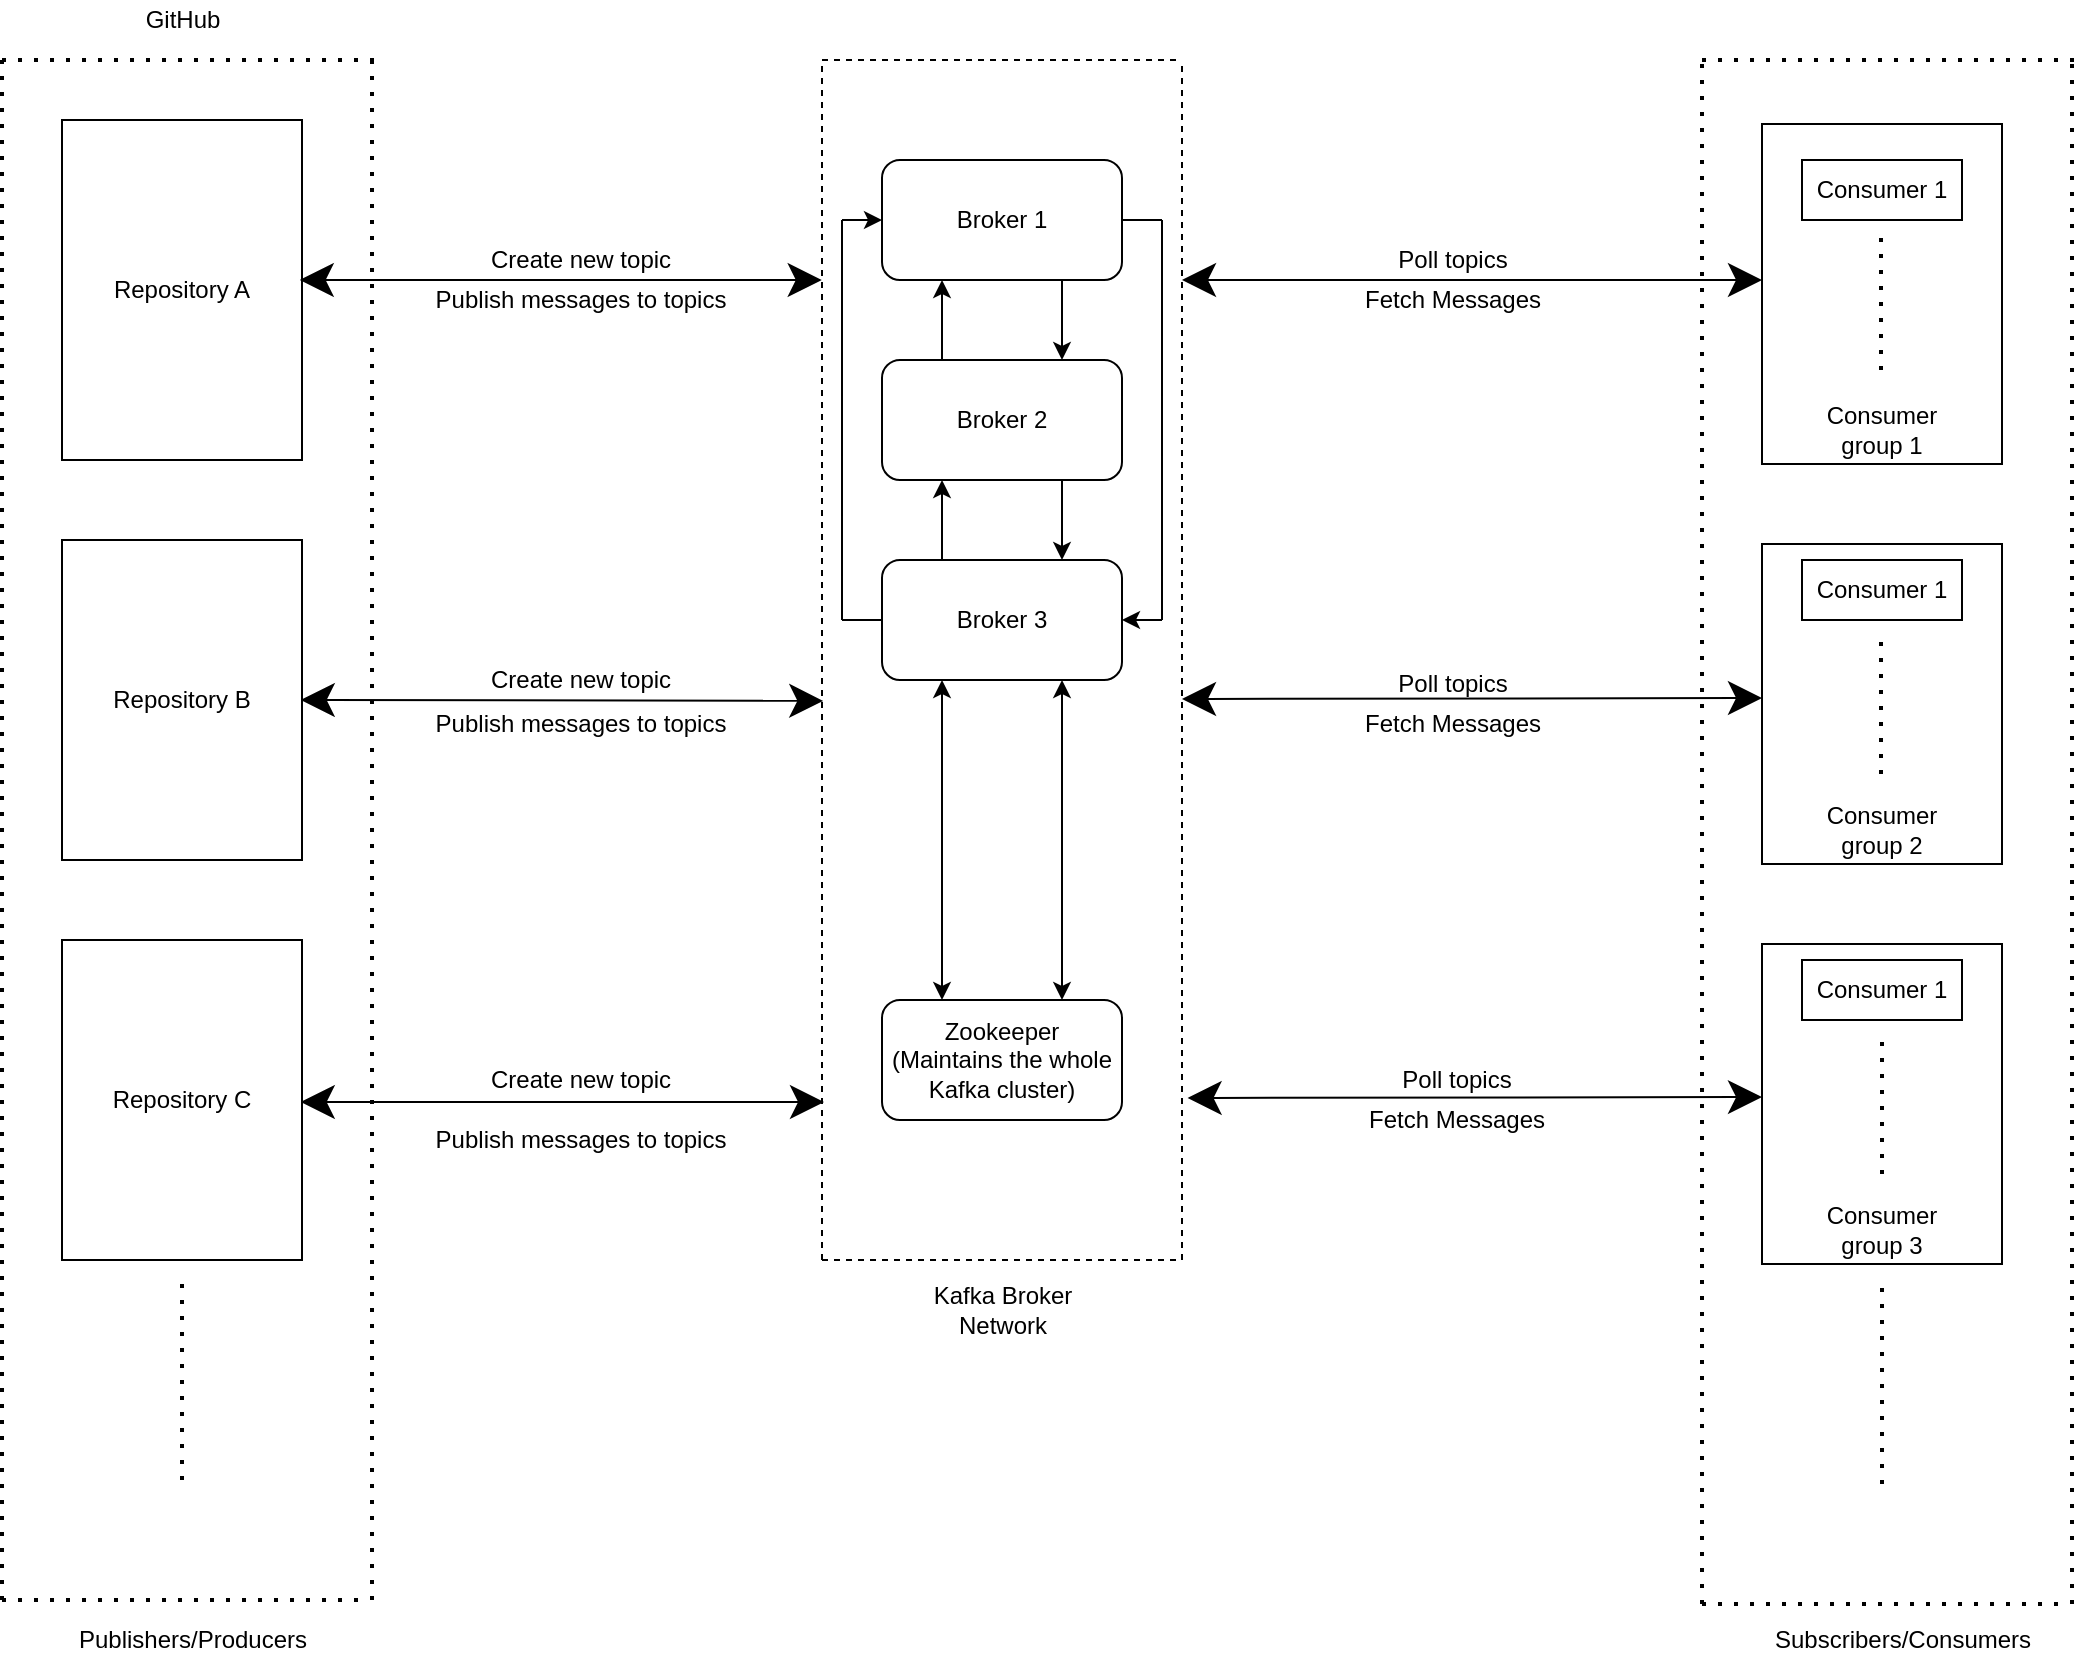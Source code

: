 <mxfile version="15.7.4" type="device"><diagram id="5i_JeaVVoth2f6koDLTo" name="Page-1"><mxGraphModel dx="946" dy="650" grid="1" gridSize="10" guides="1" tooltips="1" connect="1" arrows="1" fold="1" page="1" pageScale="1" pageWidth="1100" pageHeight="850" math="0" shadow="0"><root><mxCell id="0"/><mxCell id="1" parent="0"/><mxCell id="8Oj2IK2HhneeiTwUoJJP-1" value="Repository A" style="rounded=0;whiteSpace=wrap;html=1;hachureGap=4;pointerEvents=0;" parent="1" vertex="1"><mxGeometry x="60" y="70" width="120" height="170" as="geometry"/></mxCell><mxCell id="8Oj2IK2HhneeiTwUoJJP-2" value="Repository B" style="rounded=0;whiteSpace=wrap;html=1;hachureGap=4;pointerEvents=0;" parent="1" vertex="1"><mxGeometry x="60" y="280" width="120" height="160" as="geometry"/></mxCell><mxCell id="8Oj2IK2HhneeiTwUoJJP-3" value="Repository C" style="rounded=0;whiteSpace=wrap;html=1;hachureGap=4;pointerEvents=0;" parent="1" vertex="1"><mxGeometry x="60" y="480" width="120" height="160" as="geometry"/></mxCell><mxCell id="8Oj2IK2HhneeiTwUoJJP-5" value="" style="endArrow=none;dashed=1;html=1;dashPattern=1 3;strokeWidth=2;startSize=14;endSize=14;sourcePerimeterSpacing=8;targetPerimeterSpacing=8;" parent="1" edge="1"><mxGeometry width="50" height="50" relative="1" as="geometry"><mxPoint x="30" y="810" as="sourcePoint"/><mxPoint x="30" y="40" as="targetPoint"/></mxGeometry></mxCell><mxCell id="8Oj2IK2HhneeiTwUoJJP-6" value="" style="endArrow=none;dashed=1;html=1;dashPattern=1 3;strokeWidth=2;startSize=14;endSize=14;sourcePerimeterSpacing=8;targetPerimeterSpacing=8;" parent="1" edge="1"><mxGeometry width="50" height="50" relative="1" as="geometry"><mxPoint x="215" y="810" as="sourcePoint"/><mxPoint x="215" y="35" as="targetPoint"/></mxGeometry></mxCell><mxCell id="8Oj2IK2HhneeiTwUoJJP-7" value="" style="endArrow=none;dashed=1;html=1;dashPattern=1 3;strokeWidth=2;startSize=14;endSize=14;sourcePerimeterSpacing=8;targetPerimeterSpacing=8;" parent="1" edge="1"><mxGeometry width="50" height="50" relative="1" as="geometry"><mxPoint x="30" y="810" as="sourcePoint"/><mxPoint x="210" y="810" as="targetPoint"/></mxGeometry></mxCell><mxCell id="8Oj2IK2HhneeiTwUoJJP-8" value="" style="endArrow=none;dashed=1;html=1;dashPattern=1 3;strokeWidth=2;startSize=14;endSize=14;sourcePerimeterSpacing=8;targetPerimeterSpacing=8;" parent="1" edge="1"><mxGeometry width="50" height="50" relative="1" as="geometry"><mxPoint x="30" y="40" as="sourcePoint"/><mxPoint x="220" y="40" as="targetPoint"/></mxGeometry></mxCell><mxCell id="8Oj2IK2HhneeiTwUoJJP-10" value="" style="endArrow=none;dashed=1;html=1;dashPattern=1 3;strokeWidth=2;startSize=14;endSize=14;sourcePerimeterSpacing=8;targetPerimeterSpacing=8;" parent="1" edge="1"><mxGeometry width="50" height="50" relative="1" as="geometry"><mxPoint x="120" y="750" as="sourcePoint"/><mxPoint x="120" y="650" as="targetPoint"/></mxGeometry></mxCell><mxCell id="8Oj2IK2HhneeiTwUoJJP-20" value="Publishers/Producers" style="text;html=1;align=center;verticalAlign=middle;resizable=0;points=[];autosize=1;strokeColor=none;fillColor=none;" parent="1" vertex="1"><mxGeometry x="60" y="820" width="130" height="20" as="geometry"/></mxCell><mxCell id="7ZJ3vps3jO-rXdewmhwM-4" value="" style="endArrow=classic;startArrow=classic;html=1;startSize=14;endSize=14;sourcePerimeterSpacing=8;targetPerimeterSpacing=8;" parent="1" edge="1"><mxGeometry width="50" height="50" relative="1" as="geometry"><mxPoint x="178.87" y="150" as="sourcePoint"/><mxPoint x="439.87" y="150" as="targetPoint"/></mxGeometry></mxCell><mxCell id="7ZJ3vps3jO-rXdewmhwM-5" value="" style="endArrow=classic;startArrow=classic;html=1;startSize=14;endSize=14;sourcePerimeterSpacing=8;targetPerimeterSpacing=8;entryX=0.007;entryY=0.194;entryDx=0;entryDy=0;entryPerimeter=0;" parent="1" edge="1"><mxGeometry width="50" height="50" relative="1" as="geometry"><mxPoint x="179.37" y="360" as="sourcePoint"/><mxPoint x="440.63" y="360.44" as="targetPoint"/></mxGeometry></mxCell><mxCell id="7ZJ3vps3jO-rXdewmhwM-6" value="" style="endArrow=classic;startArrow=classic;html=1;startSize=14;endSize=14;sourcePerimeterSpacing=8;targetPerimeterSpacing=8;" parent="1" edge="1"><mxGeometry width="50" height="50" relative="1" as="geometry"><mxPoint x="179.37" y="561" as="sourcePoint"/><mxPoint x="441" y="561" as="targetPoint"/></mxGeometry></mxCell><mxCell id="7ZJ3vps3jO-rXdewmhwM-7" value="Create new topic" style="text;html=1;align=center;verticalAlign=middle;resizable=0;points=[];autosize=1;strokeColor=none;fillColor=none;" parent="1" vertex="1"><mxGeometry x="263.87" y="130" width="110" height="20" as="geometry"/></mxCell><mxCell id="7ZJ3vps3jO-rXdewmhwM-8" value="Publish messages to topics" style="text;html=1;align=center;verticalAlign=middle;resizable=0;points=[];autosize=1;strokeColor=none;fillColor=none;" parent="1" vertex="1"><mxGeometry x="238.87" y="150" width="160" height="20" as="geometry"/></mxCell><mxCell id="7ZJ3vps3jO-rXdewmhwM-9" value="Create new topic" style="text;html=1;align=center;verticalAlign=middle;resizable=0;points=[];autosize=1;strokeColor=none;fillColor=none;" parent="1" vertex="1"><mxGeometry x="263.87" y="340" width="110" height="20" as="geometry"/></mxCell><mxCell id="7ZJ3vps3jO-rXdewmhwM-15" value="Publish messages to topics" style="text;html=1;align=center;verticalAlign=middle;resizable=0;points=[];autosize=1;strokeColor=none;fillColor=none;" parent="1" vertex="1"><mxGeometry x="238.87" y="362" width="160" height="20" as="geometry"/></mxCell><mxCell id="7ZJ3vps3jO-rXdewmhwM-16" value="Create new topic" style="text;html=1;align=center;verticalAlign=middle;resizable=0;points=[];autosize=1;strokeColor=none;fillColor=none;rotation=0;" parent="1" vertex="1"><mxGeometry x="263.87" y="540" width="110" height="20" as="geometry"/></mxCell><mxCell id="7ZJ3vps3jO-rXdewmhwM-30" value="" style="rounded=0;whiteSpace=wrap;html=1;hachureGap=4;pointerEvents=0;" parent="1" vertex="1"><mxGeometry x="910" y="72" width="120" height="170" as="geometry"/></mxCell><mxCell id="7ZJ3vps3jO-rXdewmhwM-31" value="&lt;span style=&quot;color: rgba(0 , 0 , 0 , 0) ; font-family: monospace ; font-size: 0px&quot;&gt;%3CmxGraphModel%3E%3Croot%3E%3CmxCell%20id%3D%220%22%2F%3E%3CmxCell%20id%3D%221%22%20parent%3D%220%22%2F%3E%3CmxCell%20id%3D%222%22%20value%3D%22Consumer%20group%201%22%20style%3D%22text%3Bhtml%3D1%3BstrokeColor%3Dnone%3BfillColor%3Dnone%3Balign%3Dcenter%3BverticalAlign%3Dmiddle%3BwhiteSpace%3Dwrap%3Brounded%3D0%3B%22%20vertex%3D%221%22%20parent%3D%221%22%3E%3CmxGeometry%20x%3D%22940%22%20y%3D%22205%22%20width%3D%2260%22%20height%3D%2230%22%20as%3D%22geometry%22%2F%3E%3C%2FmxCell%3E%3C%2Froot%3E%3C%2FmxGraphModel%3E&lt;/span&gt;" style="rounded=0;whiteSpace=wrap;html=1;hachureGap=4;pointerEvents=0;" parent="1" vertex="1"><mxGeometry x="910" y="282" width="120" height="160" as="geometry"/></mxCell><mxCell id="7ZJ3vps3jO-rXdewmhwM-32" value="" style="rounded=0;whiteSpace=wrap;html=1;hachureGap=4;pointerEvents=0;" parent="1" vertex="1"><mxGeometry x="910" y="482" width="120" height="160" as="geometry"/></mxCell><mxCell id="7ZJ3vps3jO-rXdewmhwM-33" value="" style="endArrow=none;dashed=1;html=1;dashPattern=1 3;strokeWidth=2;startSize=14;endSize=14;sourcePerimeterSpacing=8;targetPerimeterSpacing=8;" parent="1" edge="1"><mxGeometry width="50" height="50" relative="1" as="geometry"><mxPoint x="880" y="812" as="sourcePoint"/><mxPoint x="880" y="42" as="targetPoint"/></mxGeometry></mxCell><mxCell id="7ZJ3vps3jO-rXdewmhwM-34" value="" style="endArrow=none;dashed=1;html=1;dashPattern=1 3;strokeWidth=2;startSize=14;endSize=14;sourcePerimeterSpacing=8;targetPerimeterSpacing=8;" parent="1" edge="1"><mxGeometry width="50" height="50" relative="1" as="geometry"><mxPoint x="1065" y="812" as="sourcePoint"/><mxPoint x="1065" y="37" as="targetPoint"/></mxGeometry></mxCell><mxCell id="7ZJ3vps3jO-rXdewmhwM-35" value="" style="endArrow=none;dashed=1;html=1;dashPattern=1 3;strokeWidth=2;startSize=14;endSize=14;sourcePerimeterSpacing=8;targetPerimeterSpacing=8;" parent="1" edge="1"><mxGeometry width="50" height="50" relative="1" as="geometry"><mxPoint x="880" y="812" as="sourcePoint"/><mxPoint x="1060" y="812" as="targetPoint"/></mxGeometry></mxCell><mxCell id="7ZJ3vps3jO-rXdewmhwM-36" value="" style="endArrow=none;dashed=1;html=1;dashPattern=1 3;strokeWidth=2;startSize=14;endSize=14;sourcePerimeterSpacing=8;targetPerimeterSpacing=8;" parent="1" edge="1"><mxGeometry width="50" height="50" relative="1" as="geometry"><mxPoint x="970" y="752" as="sourcePoint"/><mxPoint x="970" y="652" as="targetPoint"/></mxGeometry></mxCell><mxCell id="7ZJ3vps3jO-rXdewmhwM-37" value="" style="endArrow=none;dashed=1;html=1;dashPattern=1 3;strokeWidth=2;startSize=14;endSize=14;sourcePerimeterSpacing=8;targetPerimeterSpacing=8;" parent="1" edge="1"><mxGeometry width="50" height="50" relative="1" as="geometry"><mxPoint x="880" y="40" as="sourcePoint"/><mxPoint x="1070" y="40" as="targetPoint"/></mxGeometry></mxCell><mxCell id="7ZJ3vps3jO-rXdewmhwM-38" value="Subscribers/Consumers" style="text;html=1;align=center;verticalAlign=middle;resizable=0;points=[];autosize=1;strokeColor=none;fillColor=none;" parent="1" vertex="1"><mxGeometry x="910" y="820" width="140" height="20" as="geometry"/></mxCell><mxCell id="7ZJ3vps3jO-rXdewmhwM-39" value="" style="endArrow=classic;startArrow=classic;html=1;startSize=14;endSize=14;sourcePerimeterSpacing=8;targetPerimeterSpacing=8;" parent="1" edge="1"><mxGeometry width="50" height="50" relative="1" as="geometry"><mxPoint x="620" y="150" as="sourcePoint"/><mxPoint x="910" y="150" as="targetPoint"/></mxGeometry></mxCell><mxCell id="7ZJ3vps3jO-rXdewmhwM-40" value="" style="endArrow=classic;startArrow=classic;html=1;startSize=14;endSize=14;sourcePerimeterSpacing=8;targetPerimeterSpacing=8;exitX=1;exitY=0.25;exitDx=0;exitDy=0;" parent="1" edge="1"><mxGeometry width="50" height="50" relative="1" as="geometry"><mxPoint x="620.0" y="359.5" as="sourcePoint"/><mxPoint x="910" y="359" as="targetPoint"/></mxGeometry></mxCell><mxCell id="7ZJ3vps3jO-rXdewmhwM-41" value="" style="endArrow=classic;startArrow=classic;html=1;startSize=14;endSize=14;sourcePerimeterSpacing=8;targetPerimeterSpacing=8;entryX=-0.015;entryY=0.862;entryDx=0;entryDy=0;entryPerimeter=0;" parent="1" edge="1"><mxGeometry width="50" height="50" relative="1" as="geometry"><mxPoint x="622.8" y="559" as="sourcePoint"/><mxPoint x="910" y="558.54" as="targetPoint"/></mxGeometry></mxCell><mxCell id="7ZJ3vps3jO-rXdewmhwM-42" value="Poll topics" style="text;html=1;align=center;verticalAlign=middle;resizable=0;points=[];autosize=1;strokeColor=none;fillColor=none;" parent="1" vertex="1"><mxGeometry x="720" y="130" width="70" height="20" as="geometry"/></mxCell><mxCell id="7ZJ3vps3jO-rXdewmhwM-43" value="Fetch Messages" style="text;html=1;align=center;verticalAlign=middle;resizable=0;points=[];autosize=1;strokeColor=none;fillColor=none;" parent="1" vertex="1"><mxGeometry x="705" y="150" width="100" height="20" as="geometry"/></mxCell><mxCell id="7ZJ3vps3jO-rXdewmhwM-44" value="Poll topics" style="text;html=1;align=center;verticalAlign=middle;resizable=0;points=[];autosize=1;strokeColor=none;fillColor=none;" parent="1" vertex="1"><mxGeometry x="720" y="342" width="70" height="20" as="geometry"/></mxCell><mxCell id="7ZJ3vps3jO-rXdewmhwM-45" value="Fetch Messages" style="text;html=1;align=center;verticalAlign=middle;resizable=0;points=[];autosize=1;strokeColor=none;fillColor=none;" parent="1" vertex="1"><mxGeometry x="705" y="362" width="100" height="20" as="geometry"/></mxCell><mxCell id="7ZJ3vps3jO-rXdewmhwM-46" value="Poll topics" style="text;html=1;align=center;verticalAlign=middle;resizable=0;points=[];autosize=1;strokeColor=none;fillColor=none;" parent="1" vertex="1"><mxGeometry x="721.8" y="540" width="70" height="20" as="geometry"/></mxCell><mxCell id="7ZJ3vps3jO-rXdewmhwM-47" value="Fetch Messages" style="text;html=1;align=center;verticalAlign=middle;resizable=0;points=[];autosize=1;strokeColor=none;fillColor=none;" parent="1" vertex="1"><mxGeometry x="706.8" y="560" width="100" height="20" as="geometry"/></mxCell><mxCell id="7ZJ3vps3jO-rXdewmhwM-48" value="Publish messages to topics" style="text;html=1;align=center;verticalAlign=middle;resizable=0;points=[];autosize=1;strokeColor=none;fillColor=none;rotation=0;" parent="1" vertex="1"><mxGeometry x="238.87" y="570" width="160" height="20" as="geometry"/></mxCell><mxCell id="8Oj2IK2HhneeiTwUoJJP-21" value="GitHub" style="text;html=1;align=center;verticalAlign=middle;resizable=0;points=[];autosize=1;strokeColor=none;fillColor=none;" parent="1" vertex="1"><mxGeometry x="95" y="10" width="50" height="20" as="geometry"/></mxCell><mxCell id="WnMPx_vfCX-Ynz_G3ARj-3" value="" style="endArrow=none;dashed=1;html=1;rounded=0;" parent="1" edge="1"><mxGeometry width="50" height="50" relative="1" as="geometry"><mxPoint x="440" y="640" as="sourcePoint"/><mxPoint x="440" y="40" as="targetPoint"/></mxGeometry></mxCell><mxCell id="WnMPx_vfCX-Ynz_G3ARj-4" value="" style="endArrow=none;dashed=1;html=1;rounded=0;" parent="1" edge="1"><mxGeometry width="50" height="50" relative="1" as="geometry"><mxPoint x="620" y="640" as="sourcePoint"/><mxPoint x="620.0" y="40" as="targetPoint"/></mxGeometry></mxCell><mxCell id="WnMPx_vfCX-Ynz_G3ARj-5" value="" style="endArrow=none;dashed=1;html=1;rounded=0;" parent="1" edge="1"><mxGeometry width="50" height="50" relative="1" as="geometry"><mxPoint x="440" y="40" as="sourcePoint"/><mxPoint x="620" y="40" as="targetPoint"/></mxGeometry></mxCell><mxCell id="WnMPx_vfCX-Ynz_G3ARj-6" value="" style="endArrow=none;dashed=1;html=1;rounded=0;" parent="1" edge="1"><mxGeometry width="50" height="50" relative="1" as="geometry"><mxPoint x="440" y="640" as="sourcePoint"/><mxPoint x="620" y="640" as="targetPoint"/><Array as="points"/></mxGeometry></mxCell><mxCell id="WnMPx_vfCX-Ynz_G3ARj-7" value="Broker 1" style="rounded=1;whiteSpace=wrap;html=1;" parent="1" vertex="1"><mxGeometry x="470" y="90" width="120" height="60" as="geometry"/></mxCell><mxCell id="WnMPx_vfCX-Ynz_G3ARj-8" value="Broker 2" style="rounded=1;whiteSpace=wrap;html=1;" parent="1" vertex="1"><mxGeometry x="470" y="190" width="120" height="60" as="geometry"/></mxCell><mxCell id="WnMPx_vfCX-Ynz_G3ARj-9" value="Broker 3" style="rounded=1;whiteSpace=wrap;html=1;" parent="1" vertex="1"><mxGeometry x="470" y="290" width="120" height="60" as="geometry"/></mxCell><mxCell id="WnMPx_vfCX-Ynz_G3ARj-10" value="Kafka Broker &lt;br&gt;Network" style="text;html=1;align=center;verticalAlign=middle;resizable=0;points=[];autosize=1;strokeColor=none;fillColor=none;" parent="1" vertex="1"><mxGeometry x="490" y="650" width="80" height="30" as="geometry"/></mxCell><mxCell id="WnMPx_vfCX-Ynz_G3ARj-13" value="" style="endArrow=classic;html=1;rounded=0;entryX=0.25;entryY=1;entryDx=0;entryDy=0;exitX=0.25;exitY=0;exitDx=0;exitDy=0;" parent="1" source="WnMPx_vfCX-Ynz_G3ARj-8" target="WnMPx_vfCX-Ynz_G3ARj-7" edge="1"><mxGeometry width="50" height="50" relative="1" as="geometry"><mxPoint x="550" y="440" as="sourcePoint"/><mxPoint x="600" y="390" as="targetPoint"/></mxGeometry></mxCell><mxCell id="WnMPx_vfCX-Ynz_G3ARj-14" value="" style="endArrow=classic;html=1;rounded=0;entryX=0.75;entryY=0;entryDx=0;entryDy=0;exitX=0.75;exitY=1;exitDx=0;exitDy=0;" parent="1" source="WnMPx_vfCX-Ynz_G3ARj-7" target="WnMPx_vfCX-Ynz_G3ARj-8" edge="1"><mxGeometry width="50" height="50" relative="1" as="geometry"><mxPoint x="510.0" y="200" as="sourcePoint"/><mxPoint x="510.0" y="160" as="targetPoint"/></mxGeometry></mxCell><mxCell id="WnMPx_vfCX-Ynz_G3ARj-15" value="" style="endArrow=classic;html=1;rounded=0;entryX=0.75;entryY=0;entryDx=0;entryDy=0;exitX=0.75;exitY=1;exitDx=0;exitDy=0;" parent="1" edge="1"><mxGeometry width="50" height="50" relative="1" as="geometry"><mxPoint x="560.0" y="250" as="sourcePoint"/><mxPoint x="560.0" y="290" as="targetPoint"/></mxGeometry></mxCell><mxCell id="WnMPx_vfCX-Ynz_G3ARj-16" value="" style="endArrow=classic;html=1;rounded=0;entryX=0.25;entryY=1;entryDx=0;entryDy=0;exitX=0.25;exitY=0;exitDx=0;exitDy=0;" parent="1" edge="1"><mxGeometry width="50" height="50" relative="1" as="geometry"><mxPoint x="500.0" y="290" as="sourcePoint"/><mxPoint x="500.0" y="250" as="targetPoint"/></mxGeometry></mxCell><mxCell id="WnMPx_vfCX-Ynz_G3ARj-18" value="" style="endArrow=none;html=1;rounded=0;" parent="1" edge="1"><mxGeometry width="50" height="50" relative="1" as="geometry"><mxPoint x="450" y="320" as="sourcePoint"/><mxPoint x="450" y="120" as="targetPoint"/></mxGeometry></mxCell><mxCell id="WnMPx_vfCX-Ynz_G3ARj-19" value="" style="endArrow=none;html=1;rounded=0;" parent="1" edge="1"><mxGeometry width="50" height="50" relative="1" as="geometry"><mxPoint x="610.0" y="320" as="sourcePoint"/><mxPoint x="610.0" y="120" as="targetPoint"/></mxGeometry></mxCell><mxCell id="WnMPx_vfCX-Ynz_G3ARj-20" value="" style="endArrow=classic;html=1;rounded=0;entryX=0;entryY=0.5;entryDx=0;entryDy=0;" parent="1" target="WnMPx_vfCX-Ynz_G3ARj-7" edge="1"><mxGeometry width="50" height="50" relative="1" as="geometry"><mxPoint x="450" y="120" as="sourcePoint"/><mxPoint x="600" y="390" as="targetPoint"/></mxGeometry></mxCell><mxCell id="WnMPx_vfCX-Ynz_G3ARj-21" value="" style="endArrow=classic;html=1;rounded=0;entryX=1;entryY=0.5;entryDx=0;entryDy=0;" parent="1" target="WnMPx_vfCX-Ynz_G3ARj-9" edge="1"><mxGeometry width="50" height="50" relative="1" as="geometry"><mxPoint x="610" y="320" as="sourcePoint"/><mxPoint x="610.0" y="370" as="targetPoint"/></mxGeometry></mxCell><mxCell id="WnMPx_vfCX-Ynz_G3ARj-22" value="" style="endArrow=none;html=1;rounded=0;entryX=0;entryY=0.5;entryDx=0;entryDy=0;" parent="1" target="WnMPx_vfCX-Ynz_G3ARj-9" edge="1"><mxGeometry width="50" height="50" relative="1" as="geometry"><mxPoint x="450" y="320" as="sourcePoint"/><mxPoint x="600" y="390" as="targetPoint"/></mxGeometry></mxCell><mxCell id="WnMPx_vfCX-Ynz_G3ARj-23" value="" style="endArrow=none;html=1;rounded=0;exitX=1;exitY=0.5;exitDx=0;exitDy=0;" parent="1" source="WnMPx_vfCX-Ynz_G3ARj-7" edge="1"><mxGeometry width="50" height="50" relative="1" as="geometry"><mxPoint x="550" y="440" as="sourcePoint"/><mxPoint x="610" y="120" as="targetPoint"/></mxGeometry></mxCell><mxCell id="TwNi7KON5Z8c0GlUAZox-1" value="Zookeeper&lt;br&gt;(Maintains the whole Kafka cluster)" style="rounded=1;whiteSpace=wrap;html=1;" vertex="1" parent="1"><mxGeometry x="470" y="510" width="120" height="60" as="geometry"/></mxCell><mxCell id="TwNi7KON5Z8c0GlUAZox-2" value="" style="endArrow=classic;startArrow=classic;html=1;rounded=0;entryX=0.25;entryY=1;entryDx=0;entryDy=0;exitX=0.25;exitY=0;exitDx=0;exitDy=0;" edge="1" parent="1" source="TwNi7KON5Z8c0GlUAZox-1" target="WnMPx_vfCX-Ynz_G3ARj-9"><mxGeometry width="50" height="50" relative="1" as="geometry"><mxPoint x="450" y="520" as="sourcePoint"/><mxPoint x="500" y="470" as="targetPoint"/></mxGeometry></mxCell><mxCell id="TwNi7KON5Z8c0GlUAZox-3" value="" style="endArrow=classic;startArrow=classic;html=1;rounded=0;entryX=0.75;entryY=1;entryDx=0;entryDy=0;exitX=0.75;exitY=0;exitDx=0;exitDy=0;" edge="1" parent="1" source="TwNi7KON5Z8c0GlUAZox-1" target="WnMPx_vfCX-Ynz_G3ARj-9"><mxGeometry width="50" height="50" relative="1" as="geometry"><mxPoint x="510" y="392" as="sourcePoint"/><mxPoint x="510" y="360" as="targetPoint"/></mxGeometry></mxCell><mxCell id="TwNi7KON5Z8c0GlUAZox-4" value="Consumer 1" style="rounded=0;whiteSpace=wrap;html=1;" vertex="1" parent="1"><mxGeometry x="930" y="90" width="80" height="30" as="geometry"/></mxCell><mxCell id="TwNi7KON5Z8c0GlUAZox-5" value="" style="endArrow=none;dashed=1;html=1;dashPattern=1 3;strokeWidth=2;rounded=0;" edge="1" parent="1"><mxGeometry width="50" height="50" relative="1" as="geometry"><mxPoint x="969.5" y="195" as="sourcePoint"/><mxPoint x="969.5" y="125" as="targetPoint"/></mxGeometry></mxCell><mxCell id="TwNi7KON5Z8c0GlUAZox-6" value="Consumer group 1" style="text;html=1;strokeColor=none;fillColor=none;align=center;verticalAlign=middle;whiteSpace=wrap;rounded=0;" vertex="1" parent="1"><mxGeometry x="940" y="210" width="60" height="30" as="geometry"/></mxCell><mxCell id="TwNi7KON5Z8c0GlUAZox-7" value="Consumer group 2" style="text;html=1;strokeColor=none;fillColor=none;align=center;verticalAlign=middle;whiteSpace=wrap;rounded=0;" vertex="1" parent="1"><mxGeometry x="940" y="410" width="60" height="30" as="geometry"/></mxCell><mxCell id="TwNi7KON5Z8c0GlUAZox-8" value="Consumer group 3" style="text;html=1;strokeColor=none;fillColor=none;align=center;verticalAlign=middle;whiteSpace=wrap;rounded=0;" vertex="1" parent="1"><mxGeometry x="940" y="610" width="60" height="30" as="geometry"/></mxCell><mxCell id="TwNi7KON5Z8c0GlUAZox-9" value="Consumer 1" style="rounded=0;whiteSpace=wrap;html=1;" vertex="1" parent="1"><mxGeometry x="930" y="290" width="80" height="30" as="geometry"/></mxCell><mxCell id="TwNi7KON5Z8c0GlUAZox-10" value="Consumer 1" style="rounded=0;whiteSpace=wrap;html=1;" vertex="1" parent="1"><mxGeometry x="930" y="490" width="80" height="30" as="geometry"/></mxCell><mxCell id="TwNi7KON5Z8c0GlUAZox-11" value="" style="endArrow=none;dashed=1;html=1;dashPattern=1 3;strokeWidth=2;rounded=0;" edge="1" parent="1"><mxGeometry width="50" height="50" relative="1" as="geometry"><mxPoint x="969.5" y="397" as="sourcePoint"/><mxPoint x="969.5" y="327" as="targetPoint"/></mxGeometry></mxCell><mxCell id="TwNi7KON5Z8c0GlUAZox-12" value="" style="endArrow=none;dashed=1;html=1;dashPattern=1 3;strokeWidth=2;rounded=0;" edge="1" parent="1"><mxGeometry width="50" height="50" relative="1" as="geometry"><mxPoint x="970" y="597" as="sourcePoint"/><mxPoint x="970" y="527" as="targetPoint"/></mxGeometry></mxCell></root></mxGraphModel></diagram></mxfile>